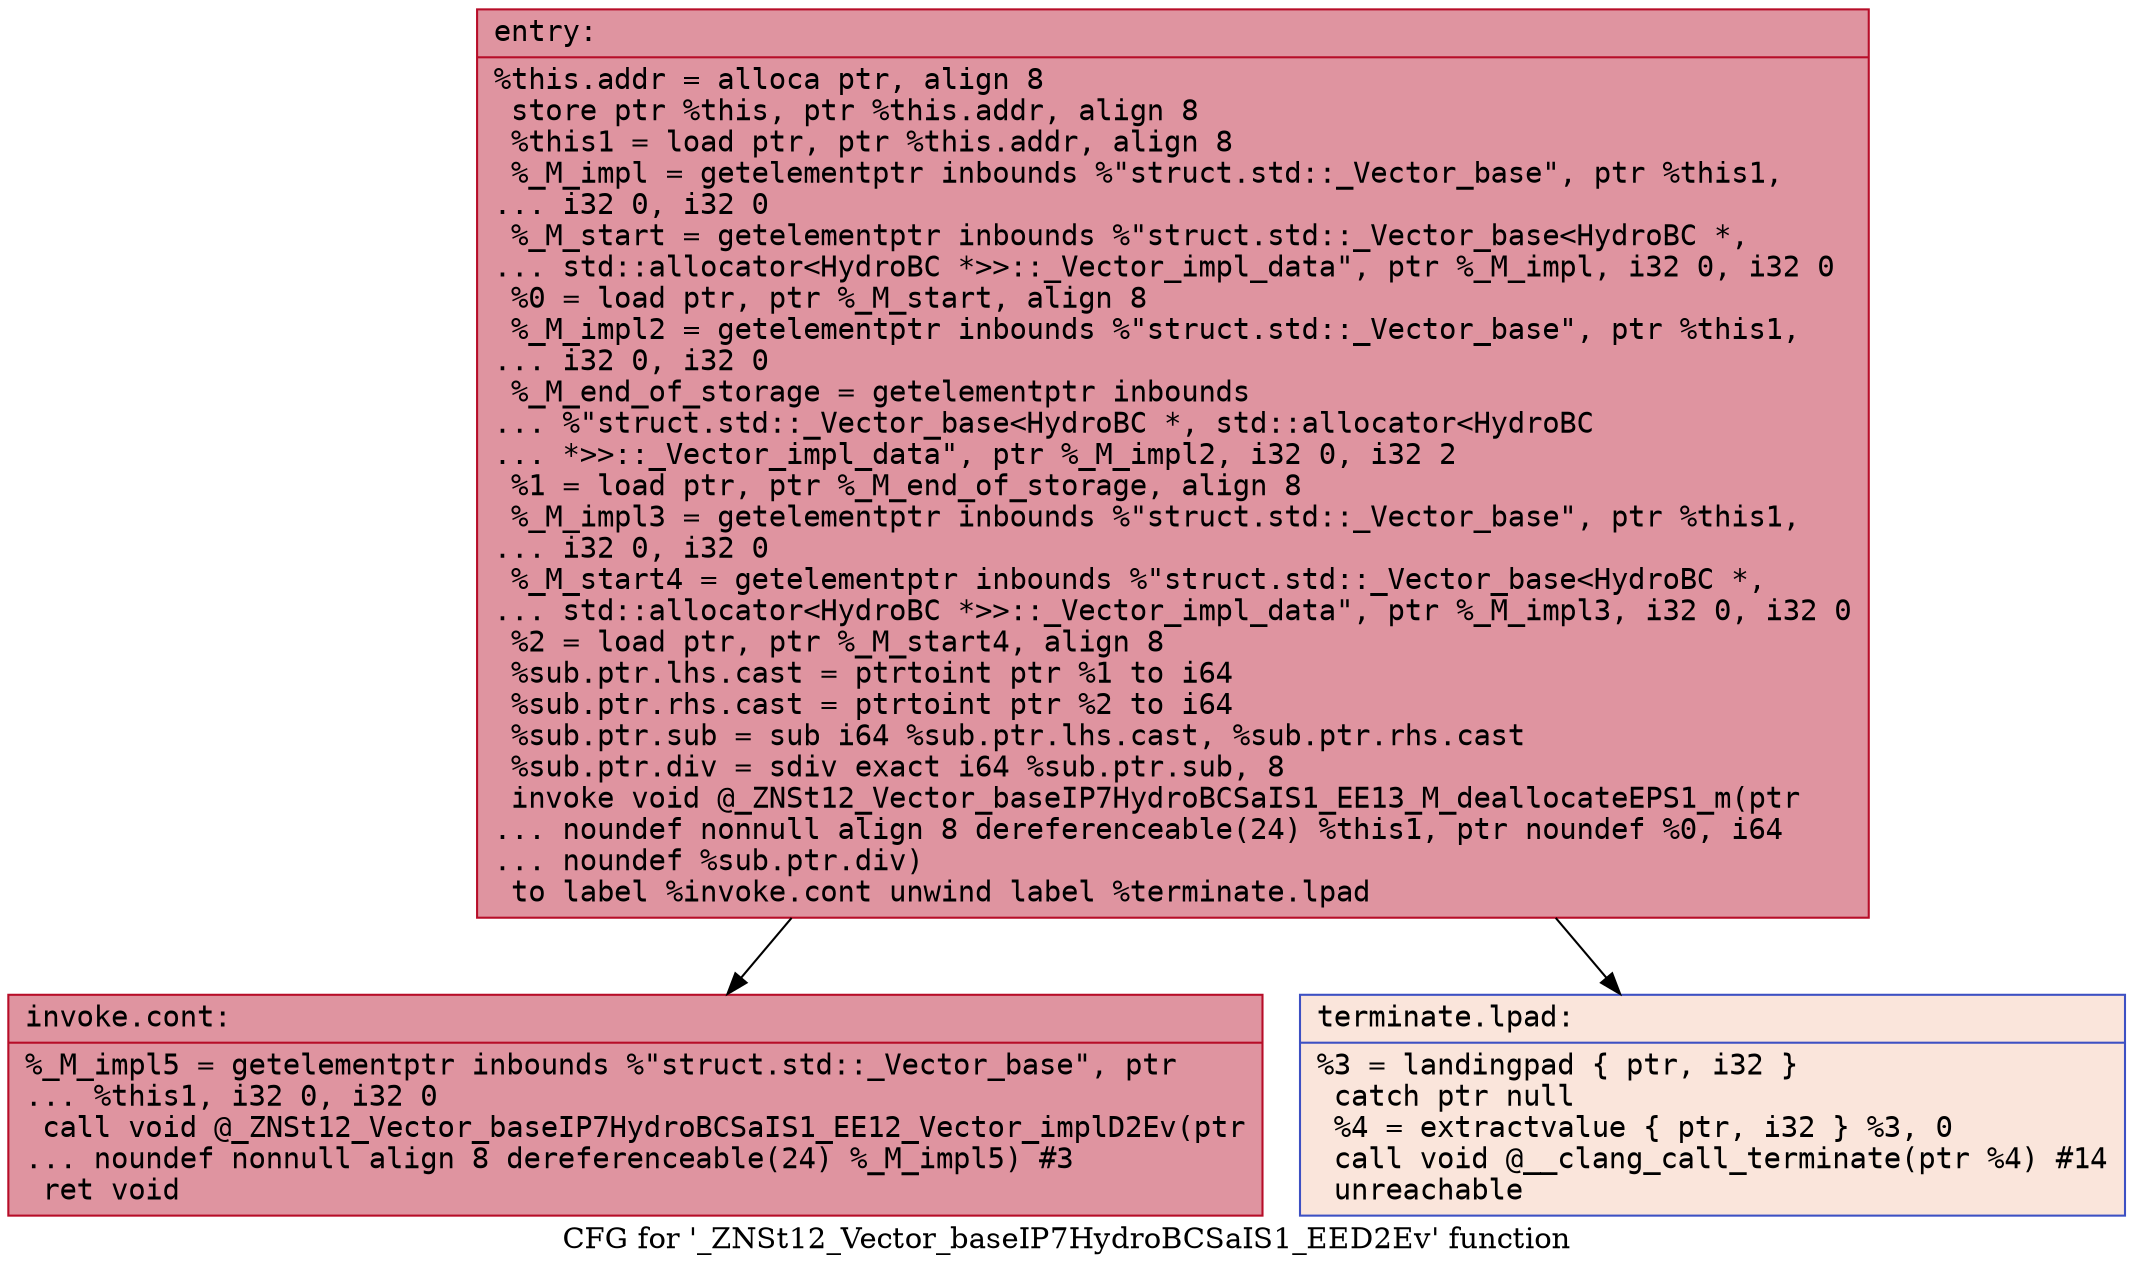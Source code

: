 digraph "CFG for '_ZNSt12_Vector_baseIP7HydroBCSaIS1_EED2Ev' function" {
	label="CFG for '_ZNSt12_Vector_baseIP7HydroBCSaIS1_EED2Ev' function";

	Node0x56186991bcc0 [shape=record,color="#b70d28ff", style=filled, fillcolor="#b70d2870" fontname="Courier",label="{entry:\l|  %this.addr = alloca ptr, align 8\l  store ptr %this, ptr %this.addr, align 8\l  %this1 = load ptr, ptr %this.addr, align 8\l  %_M_impl = getelementptr inbounds %\"struct.std::_Vector_base\", ptr %this1,\l... i32 0, i32 0\l  %_M_start = getelementptr inbounds %\"struct.std::_Vector_base\<HydroBC *,\l... std::allocator\<HydroBC *\>\>::_Vector_impl_data\", ptr %_M_impl, i32 0, i32 0\l  %0 = load ptr, ptr %_M_start, align 8\l  %_M_impl2 = getelementptr inbounds %\"struct.std::_Vector_base\", ptr %this1,\l... i32 0, i32 0\l  %_M_end_of_storage = getelementptr inbounds\l... %\"struct.std::_Vector_base\<HydroBC *, std::allocator\<HydroBC\l... *\>\>::_Vector_impl_data\", ptr %_M_impl2, i32 0, i32 2\l  %1 = load ptr, ptr %_M_end_of_storage, align 8\l  %_M_impl3 = getelementptr inbounds %\"struct.std::_Vector_base\", ptr %this1,\l... i32 0, i32 0\l  %_M_start4 = getelementptr inbounds %\"struct.std::_Vector_base\<HydroBC *,\l... std::allocator\<HydroBC *\>\>::_Vector_impl_data\", ptr %_M_impl3, i32 0, i32 0\l  %2 = load ptr, ptr %_M_start4, align 8\l  %sub.ptr.lhs.cast = ptrtoint ptr %1 to i64\l  %sub.ptr.rhs.cast = ptrtoint ptr %2 to i64\l  %sub.ptr.sub = sub i64 %sub.ptr.lhs.cast, %sub.ptr.rhs.cast\l  %sub.ptr.div = sdiv exact i64 %sub.ptr.sub, 8\l  invoke void @_ZNSt12_Vector_baseIP7HydroBCSaIS1_EE13_M_deallocateEPS1_m(ptr\l... noundef nonnull align 8 dereferenceable(24) %this1, ptr noundef %0, i64\l... noundef %sub.ptr.div)\l          to label %invoke.cont unwind label %terminate.lpad\l}"];
	Node0x56186991bcc0 -> Node0x56186991c950[tooltip="entry -> invoke.cont\nProbability 100.00%" ];
	Node0x56186991bcc0 -> Node0x56186991c9d0[tooltip="entry -> terminate.lpad\nProbability 0.00%" ];
	Node0x56186991c950 [shape=record,color="#b70d28ff", style=filled, fillcolor="#b70d2870" fontname="Courier",label="{invoke.cont:\l|  %_M_impl5 = getelementptr inbounds %\"struct.std::_Vector_base\", ptr\l... %this1, i32 0, i32 0\l  call void @_ZNSt12_Vector_baseIP7HydroBCSaIS1_EE12_Vector_implD2Ev(ptr\l... noundef nonnull align 8 dereferenceable(24) %_M_impl5) #3\l  ret void\l}"];
	Node0x56186991c9d0 [shape=record,color="#3d50c3ff", style=filled, fillcolor="#f4c5ad70" fontname="Courier",label="{terminate.lpad:\l|  %3 = landingpad \{ ptr, i32 \}\l          catch ptr null\l  %4 = extractvalue \{ ptr, i32 \} %3, 0\l  call void @__clang_call_terminate(ptr %4) #14\l  unreachable\l}"];
}
